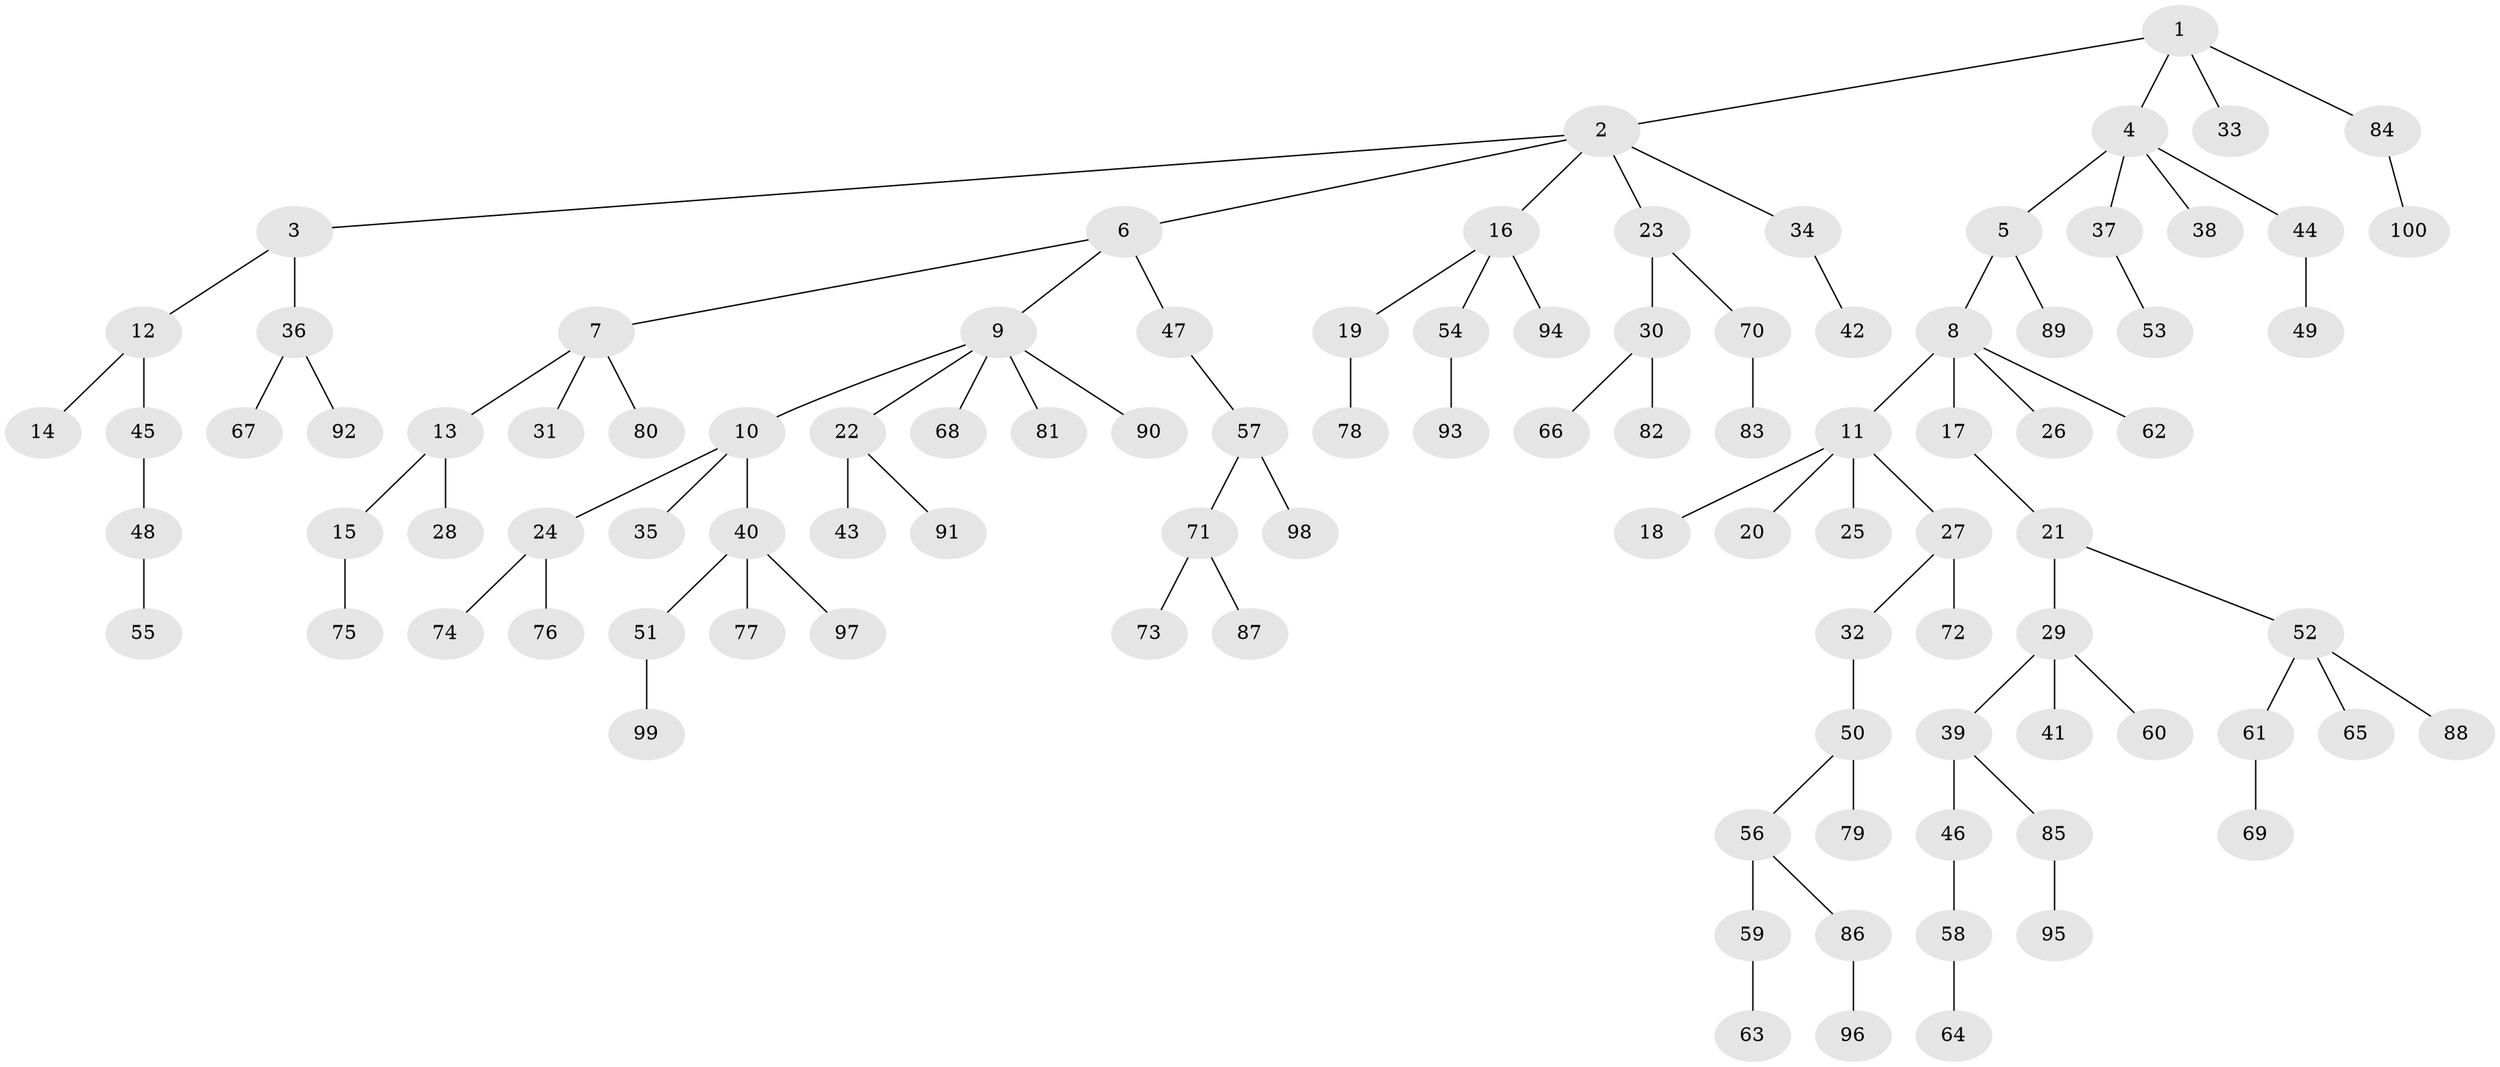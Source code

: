 // Generated by graph-tools (version 1.1) at 2025/11/02/21/25 10:11:10]
// undirected, 100 vertices, 99 edges
graph export_dot {
graph [start="1"]
  node [color=gray90,style=filled];
  1;
  2;
  3;
  4;
  5;
  6;
  7;
  8;
  9;
  10;
  11;
  12;
  13;
  14;
  15;
  16;
  17;
  18;
  19;
  20;
  21;
  22;
  23;
  24;
  25;
  26;
  27;
  28;
  29;
  30;
  31;
  32;
  33;
  34;
  35;
  36;
  37;
  38;
  39;
  40;
  41;
  42;
  43;
  44;
  45;
  46;
  47;
  48;
  49;
  50;
  51;
  52;
  53;
  54;
  55;
  56;
  57;
  58;
  59;
  60;
  61;
  62;
  63;
  64;
  65;
  66;
  67;
  68;
  69;
  70;
  71;
  72;
  73;
  74;
  75;
  76;
  77;
  78;
  79;
  80;
  81;
  82;
  83;
  84;
  85;
  86;
  87;
  88;
  89;
  90;
  91;
  92;
  93;
  94;
  95;
  96;
  97;
  98;
  99;
  100;
  1 -- 2;
  1 -- 4;
  1 -- 33;
  1 -- 84;
  2 -- 3;
  2 -- 6;
  2 -- 16;
  2 -- 23;
  2 -- 34;
  3 -- 12;
  3 -- 36;
  4 -- 5;
  4 -- 37;
  4 -- 38;
  4 -- 44;
  5 -- 8;
  5 -- 89;
  6 -- 7;
  6 -- 9;
  6 -- 47;
  7 -- 13;
  7 -- 31;
  7 -- 80;
  8 -- 11;
  8 -- 17;
  8 -- 26;
  8 -- 62;
  9 -- 10;
  9 -- 22;
  9 -- 68;
  9 -- 81;
  9 -- 90;
  10 -- 24;
  10 -- 35;
  10 -- 40;
  11 -- 18;
  11 -- 20;
  11 -- 25;
  11 -- 27;
  12 -- 14;
  12 -- 45;
  13 -- 15;
  13 -- 28;
  15 -- 75;
  16 -- 19;
  16 -- 54;
  16 -- 94;
  17 -- 21;
  19 -- 78;
  21 -- 29;
  21 -- 52;
  22 -- 43;
  22 -- 91;
  23 -- 30;
  23 -- 70;
  24 -- 74;
  24 -- 76;
  27 -- 32;
  27 -- 72;
  29 -- 39;
  29 -- 41;
  29 -- 60;
  30 -- 66;
  30 -- 82;
  32 -- 50;
  34 -- 42;
  36 -- 67;
  36 -- 92;
  37 -- 53;
  39 -- 46;
  39 -- 85;
  40 -- 51;
  40 -- 77;
  40 -- 97;
  44 -- 49;
  45 -- 48;
  46 -- 58;
  47 -- 57;
  48 -- 55;
  50 -- 56;
  50 -- 79;
  51 -- 99;
  52 -- 61;
  52 -- 65;
  52 -- 88;
  54 -- 93;
  56 -- 59;
  56 -- 86;
  57 -- 71;
  57 -- 98;
  58 -- 64;
  59 -- 63;
  61 -- 69;
  70 -- 83;
  71 -- 73;
  71 -- 87;
  84 -- 100;
  85 -- 95;
  86 -- 96;
}

